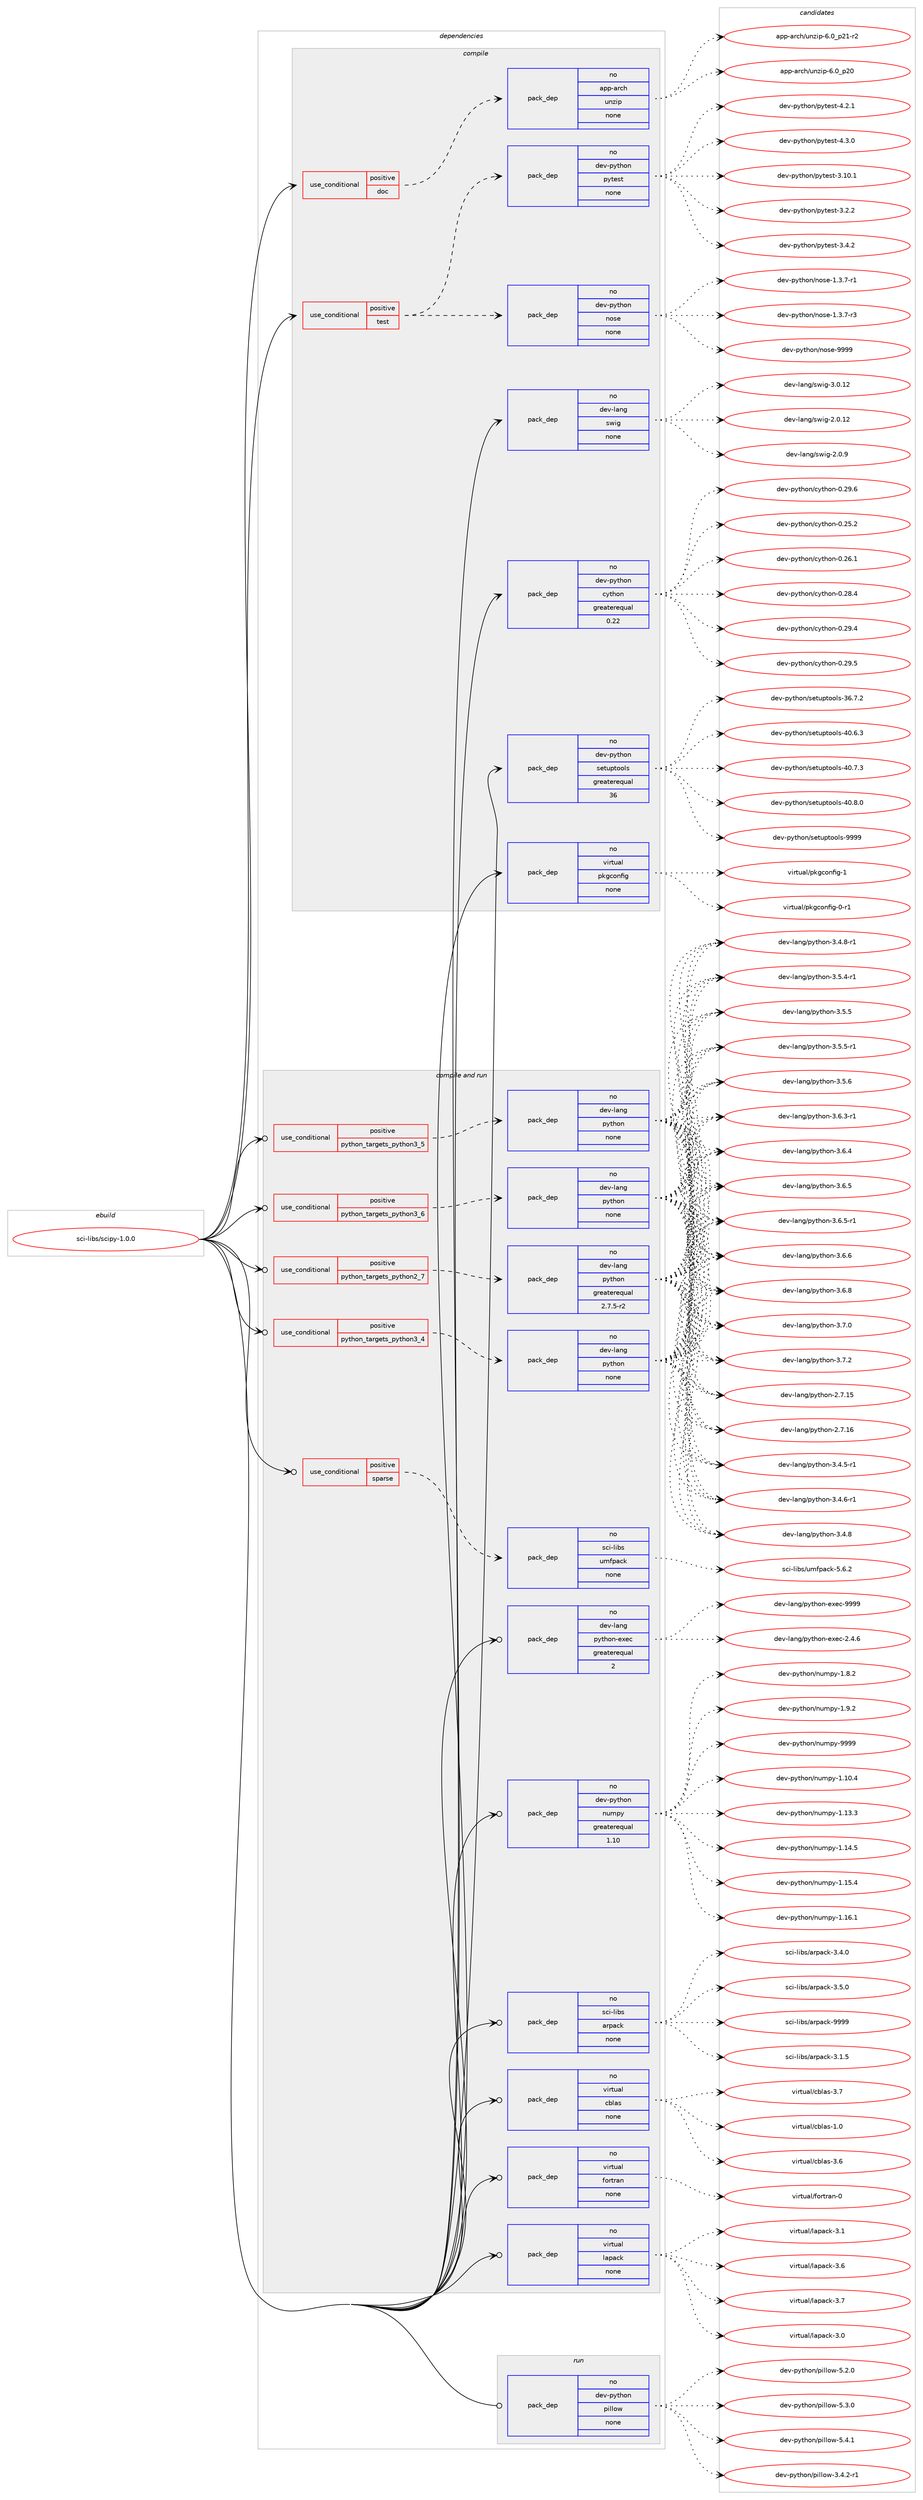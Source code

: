 digraph prolog {

# *************
# Graph options
# *************

newrank=true;
concentrate=true;
compound=true;
graph [rankdir=LR,fontname=Helvetica,fontsize=10,ranksep=1.5];#, ranksep=2.5, nodesep=0.2];
edge  [arrowhead=vee];
node  [fontname=Helvetica,fontsize=10];

# **********
# The ebuild
# **********

subgraph cluster_leftcol {
color=gray;
rank=same;
label=<<i>ebuild</i>>;
id [label="sci-libs/scipy-1.0.0", color=red, width=4, href="../sci-libs/scipy-1.0.0.svg"];
}

# ****************
# The dependencies
# ****************

subgraph cluster_midcol {
color=gray;
label=<<i>dependencies</i>>;
subgraph cluster_compile {
fillcolor="#eeeeee";
style=filled;
label=<<i>compile</i>>;
subgraph cond454087 {
dependency1696288 [label=<<TABLE BORDER="0" CELLBORDER="1" CELLSPACING="0" CELLPADDING="4"><TR><TD ROWSPAN="3" CELLPADDING="10">use_conditional</TD></TR><TR><TD>positive</TD></TR><TR><TD>doc</TD></TR></TABLE>>, shape=none, color=red];
subgraph pack1214393 {
dependency1696289 [label=<<TABLE BORDER="0" CELLBORDER="1" CELLSPACING="0" CELLPADDING="4" WIDTH="220"><TR><TD ROWSPAN="6" CELLPADDING="30">pack_dep</TD></TR><TR><TD WIDTH="110">no</TD></TR><TR><TD>app-arch</TD></TR><TR><TD>unzip</TD></TR><TR><TD>none</TD></TR><TR><TD></TD></TR></TABLE>>, shape=none, color=blue];
}
dependency1696288:e -> dependency1696289:w [weight=20,style="dashed",arrowhead="vee"];
}
id:e -> dependency1696288:w [weight=20,style="solid",arrowhead="vee"];
subgraph cond454088 {
dependency1696290 [label=<<TABLE BORDER="0" CELLBORDER="1" CELLSPACING="0" CELLPADDING="4"><TR><TD ROWSPAN="3" CELLPADDING="10">use_conditional</TD></TR><TR><TD>positive</TD></TR><TR><TD>test</TD></TR></TABLE>>, shape=none, color=red];
subgraph pack1214394 {
dependency1696291 [label=<<TABLE BORDER="0" CELLBORDER="1" CELLSPACING="0" CELLPADDING="4" WIDTH="220"><TR><TD ROWSPAN="6" CELLPADDING="30">pack_dep</TD></TR><TR><TD WIDTH="110">no</TD></TR><TR><TD>dev-python</TD></TR><TR><TD>nose</TD></TR><TR><TD>none</TD></TR><TR><TD></TD></TR></TABLE>>, shape=none, color=blue];
}
dependency1696290:e -> dependency1696291:w [weight=20,style="dashed",arrowhead="vee"];
subgraph pack1214395 {
dependency1696292 [label=<<TABLE BORDER="0" CELLBORDER="1" CELLSPACING="0" CELLPADDING="4" WIDTH="220"><TR><TD ROWSPAN="6" CELLPADDING="30">pack_dep</TD></TR><TR><TD WIDTH="110">no</TD></TR><TR><TD>dev-python</TD></TR><TR><TD>pytest</TD></TR><TR><TD>none</TD></TR><TR><TD></TD></TR></TABLE>>, shape=none, color=blue];
}
dependency1696290:e -> dependency1696292:w [weight=20,style="dashed",arrowhead="vee"];
}
id:e -> dependency1696290:w [weight=20,style="solid",arrowhead="vee"];
subgraph pack1214396 {
dependency1696293 [label=<<TABLE BORDER="0" CELLBORDER="1" CELLSPACING="0" CELLPADDING="4" WIDTH="220"><TR><TD ROWSPAN="6" CELLPADDING="30">pack_dep</TD></TR><TR><TD WIDTH="110">no</TD></TR><TR><TD>dev-lang</TD></TR><TR><TD>swig</TD></TR><TR><TD>none</TD></TR><TR><TD></TD></TR></TABLE>>, shape=none, color=blue];
}
id:e -> dependency1696293:w [weight=20,style="solid",arrowhead="vee"];
subgraph pack1214397 {
dependency1696294 [label=<<TABLE BORDER="0" CELLBORDER="1" CELLSPACING="0" CELLPADDING="4" WIDTH="220"><TR><TD ROWSPAN="6" CELLPADDING="30">pack_dep</TD></TR><TR><TD WIDTH="110">no</TD></TR><TR><TD>dev-python</TD></TR><TR><TD>cython</TD></TR><TR><TD>greaterequal</TD></TR><TR><TD>0.22</TD></TR></TABLE>>, shape=none, color=blue];
}
id:e -> dependency1696294:w [weight=20,style="solid",arrowhead="vee"];
subgraph pack1214398 {
dependency1696295 [label=<<TABLE BORDER="0" CELLBORDER="1" CELLSPACING="0" CELLPADDING="4" WIDTH="220"><TR><TD ROWSPAN="6" CELLPADDING="30">pack_dep</TD></TR><TR><TD WIDTH="110">no</TD></TR><TR><TD>dev-python</TD></TR><TR><TD>setuptools</TD></TR><TR><TD>greaterequal</TD></TR><TR><TD>36</TD></TR></TABLE>>, shape=none, color=blue];
}
id:e -> dependency1696295:w [weight=20,style="solid",arrowhead="vee"];
subgraph pack1214399 {
dependency1696296 [label=<<TABLE BORDER="0" CELLBORDER="1" CELLSPACING="0" CELLPADDING="4" WIDTH="220"><TR><TD ROWSPAN="6" CELLPADDING="30">pack_dep</TD></TR><TR><TD WIDTH="110">no</TD></TR><TR><TD>virtual</TD></TR><TR><TD>pkgconfig</TD></TR><TR><TD>none</TD></TR><TR><TD></TD></TR></TABLE>>, shape=none, color=blue];
}
id:e -> dependency1696296:w [weight=20,style="solid",arrowhead="vee"];
}
subgraph cluster_compileandrun {
fillcolor="#eeeeee";
style=filled;
label=<<i>compile and run</i>>;
subgraph cond454089 {
dependency1696297 [label=<<TABLE BORDER="0" CELLBORDER="1" CELLSPACING="0" CELLPADDING="4"><TR><TD ROWSPAN="3" CELLPADDING="10">use_conditional</TD></TR><TR><TD>positive</TD></TR><TR><TD>python_targets_python2_7</TD></TR></TABLE>>, shape=none, color=red];
subgraph pack1214400 {
dependency1696298 [label=<<TABLE BORDER="0" CELLBORDER="1" CELLSPACING="0" CELLPADDING="4" WIDTH="220"><TR><TD ROWSPAN="6" CELLPADDING="30">pack_dep</TD></TR><TR><TD WIDTH="110">no</TD></TR><TR><TD>dev-lang</TD></TR><TR><TD>python</TD></TR><TR><TD>greaterequal</TD></TR><TR><TD>2.7.5-r2</TD></TR></TABLE>>, shape=none, color=blue];
}
dependency1696297:e -> dependency1696298:w [weight=20,style="dashed",arrowhead="vee"];
}
id:e -> dependency1696297:w [weight=20,style="solid",arrowhead="odotvee"];
subgraph cond454090 {
dependency1696299 [label=<<TABLE BORDER="0" CELLBORDER="1" CELLSPACING="0" CELLPADDING="4"><TR><TD ROWSPAN="3" CELLPADDING="10">use_conditional</TD></TR><TR><TD>positive</TD></TR><TR><TD>python_targets_python3_4</TD></TR></TABLE>>, shape=none, color=red];
subgraph pack1214401 {
dependency1696300 [label=<<TABLE BORDER="0" CELLBORDER="1" CELLSPACING="0" CELLPADDING="4" WIDTH="220"><TR><TD ROWSPAN="6" CELLPADDING="30">pack_dep</TD></TR><TR><TD WIDTH="110">no</TD></TR><TR><TD>dev-lang</TD></TR><TR><TD>python</TD></TR><TR><TD>none</TD></TR><TR><TD></TD></TR></TABLE>>, shape=none, color=blue];
}
dependency1696299:e -> dependency1696300:w [weight=20,style="dashed",arrowhead="vee"];
}
id:e -> dependency1696299:w [weight=20,style="solid",arrowhead="odotvee"];
subgraph cond454091 {
dependency1696301 [label=<<TABLE BORDER="0" CELLBORDER="1" CELLSPACING="0" CELLPADDING="4"><TR><TD ROWSPAN="3" CELLPADDING="10">use_conditional</TD></TR><TR><TD>positive</TD></TR><TR><TD>python_targets_python3_5</TD></TR></TABLE>>, shape=none, color=red];
subgraph pack1214402 {
dependency1696302 [label=<<TABLE BORDER="0" CELLBORDER="1" CELLSPACING="0" CELLPADDING="4" WIDTH="220"><TR><TD ROWSPAN="6" CELLPADDING="30">pack_dep</TD></TR><TR><TD WIDTH="110">no</TD></TR><TR><TD>dev-lang</TD></TR><TR><TD>python</TD></TR><TR><TD>none</TD></TR><TR><TD></TD></TR></TABLE>>, shape=none, color=blue];
}
dependency1696301:e -> dependency1696302:w [weight=20,style="dashed",arrowhead="vee"];
}
id:e -> dependency1696301:w [weight=20,style="solid",arrowhead="odotvee"];
subgraph cond454092 {
dependency1696303 [label=<<TABLE BORDER="0" CELLBORDER="1" CELLSPACING="0" CELLPADDING="4"><TR><TD ROWSPAN="3" CELLPADDING="10">use_conditional</TD></TR><TR><TD>positive</TD></TR><TR><TD>python_targets_python3_6</TD></TR></TABLE>>, shape=none, color=red];
subgraph pack1214403 {
dependency1696304 [label=<<TABLE BORDER="0" CELLBORDER="1" CELLSPACING="0" CELLPADDING="4" WIDTH="220"><TR><TD ROWSPAN="6" CELLPADDING="30">pack_dep</TD></TR><TR><TD WIDTH="110">no</TD></TR><TR><TD>dev-lang</TD></TR><TR><TD>python</TD></TR><TR><TD>none</TD></TR><TR><TD></TD></TR></TABLE>>, shape=none, color=blue];
}
dependency1696303:e -> dependency1696304:w [weight=20,style="dashed",arrowhead="vee"];
}
id:e -> dependency1696303:w [weight=20,style="solid",arrowhead="odotvee"];
subgraph cond454093 {
dependency1696305 [label=<<TABLE BORDER="0" CELLBORDER="1" CELLSPACING="0" CELLPADDING="4"><TR><TD ROWSPAN="3" CELLPADDING="10">use_conditional</TD></TR><TR><TD>positive</TD></TR><TR><TD>sparse</TD></TR></TABLE>>, shape=none, color=red];
subgraph pack1214404 {
dependency1696306 [label=<<TABLE BORDER="0" CELLBORDER="1" CELLSPACING="0" CELLPADDING="4" WIDTH="220"><TR><TD ROWSPAN="6" CELLPADDING="30">pack_dep</TD></TR><TR><TD WIDTH="110">no</TD></TR><TR><TD>sci-libs</TD></TR><TR><TD>umfpack</TD></TR><TR><TD>none</TD></TR><TR><TD></TD></TR></TABLE>>, shape=none, color=blue];
}
dependency1696305:e -> dependency1696306:w [weight=20,style="dashed",arrowhead="vee"];
}
id:e -> dependency1696305:w [weight=20,style="solid",arrowhead="odotvee"];
subgraph pack1214405 {
dependency1696307 [label=<<TABLE BORDER="0" CELLBORDER="1" CELLSPACING="0" CELLPADDING="4" WIDTH="220"><TR><TD ROWSPAN="6" CELLPADDING="30">pack_dep</TD></TR><TR><TD WIDTH="110">no</TD></TR><TR><TD>dev-lang</TD></TR><TR><TD>python-exec</TD></TR><TR><TD>greaterequal</TD></TR><TR><TD>2</TD></TR></TABLE>>, shape=none, color=blue];
}
id:e -> dependency1696307:w [weight=20,style="solid",arrowhead="odotvee"];
subgraph pack1214406 {
dependency1696308 [label=<<TABLE BORDER="0" CELLBORDER="1" CELLSPACING="0" CELLPADDING="4" WIDTH="220"><TR><TD ROWSPAN="6" CELLPADDING="30">pack_dep</TD></TR><TR><TD WIDTH="110">no</TD></TR><TR><TD>dev-python</TD></TR><TR><TD>numpy</TD></TR><TR><TD>greaterequal</TD></TR><TR><TD>1.10</TD></TR></TABLE>>, shape=none, color=blue];
}
id:e -> dependency1696308:w [weight=20,style="solid",arrowhead="odotvee"];
subgraph pack1214407 {
dependency1696309 [label=<<TABLE BORDER="0" CELLBORDER="1" CELLSPACING="0" CELLPADDING="4" WIDTH="220"><TR><TD ROWSPAN="6" CELLPADDING="30">pack_dep</TD></TR><TR><TD WIDTH="110">no</TD></TR><TR><TD>sci-libs</TD></TR><TR><TD>arpack</TD></TR><TR><TD>none</TD></TR><TR><TD></TD></TR></TABLE>>, shape=none, color=blue];
}
id:e -> dependency1696309:w [weight=20,style="solid",arrowhead="odotvee"];
subgraph pack1214408 {
dependency1696310 [label=<<TABLE BORDER="0" CELLBORDER="1" CELLSPACING="0" CELLPADDING="4" WIDTH="220"><TR><TD ROWSPAN="6" CELLPADDING="30">pack_dep</TD></TR><TR><TD WIDTH="110">no</TD></TR><TR><TD>virtual</TD></TR><TR><TD>cblas</TD></TR><TR><TD>none</TD></TR><TR><TD></TD></TR></TABLE>>, shape=none, color=blue];
}
id:e -> dependency1696310:w [weight=20,style="solid",arrowhead="odotvee"];
subgraph pack1214409 {
dependency1696311 [label=<<TABLE BORDER="0" CELLBORDER="1" CELLSPACING="0" CELLPADDING="4" WIDTH="220"><TR><TD ROWSPAN="6" CELLPADDING="30">pack_dep</TD></TR><TR><TD WIDTH="110">no</TD></TR><TR><TD>virtual</TD></TR><TR><TD>fortran</TD></TR><TR><TD>none</TD></TR><TR><TD></TD></TR></TABLE>>, shape=none, color=blue];
}
id:e -> dependency1696311:w [weight=20,style="solid",arrowhead="odotvee"];
subgraph pack1214410 {
dependency1696312 [label=<<TABLE BORDER="0" CELLBORDER="1" CELLSPACING="0" CELLPADDING="4" WIDTH="220"><TR><TD ROWSPAN="6" CELLPADDING="30">pack_dep</TD></TR><TR><TD WIDTH="110">no</TD></TR><TR><TD>virtual</TD></TR><TR><TD>lapack</TD></TR><TR><TD>none</TD></TR><TR><TD></TD></TR></TABLE>>, shape=none, color=blue];
}
id:e -> dependency1696312:w [weight=20,style="solid",arrowhead="odotvee"];
}
subgraph cluster_run {
fillcolor="#eeeeee";
style=filled;
label=<<i>run</i>>;
subgraph pack1214411 {
dependency1696313 [label=<<TABLE BORDER="0" CELLBORDER="1" CELLSPACING="0" CELLPADDING="4" WIDTH="220"><TR><TD ROWSPAN="6" CELLPADDING="30">pack_dep</TD></TR><TR><TD WIDTH="110">no</TD></TR><TR><TD>dev-python</TD></TR><TR><TD>pillow</TD></TR><TR><TD>none</TD></TR><TR><TD></TD></TR></TABLE>>, shape=none, color=blue];
}
id:e -> dependency1696313:w [weight=20,style="solid",arrowhead="odot"];
}
}

# **************
# The candidates
# **************

subgraph cluster_choices {
rank=same;
color=gray;
label=<<i>candidates</i>>;

subgraph choice1214393 {
color=black;
nodesep=1;
choice971121124597114991044711711012210511245544648951125048 [label="app-arch/unzip-6.0_p20", color=red, width=4,href="../app-arch/unzip-6.0_p20.svg"];
choice9711211245971149910447117110122105112455446489511250494511450 [label="app-arch/unzip-6.0_p21-r2", color=red, width=4,href="../app-arch/unzip-6.0_p21-r2.svg"];
dependency1696289:e -> choice971121124597114991044711711012210511245544648951125048:w [style=dotted,weight="100"];
dependency1696289:e -> choice9711211245971149910447117110122105112455446489511250494511450:w [style=dotted,weight="100"];
}
subgraph choice1214394 {
color=black;
nodesep=1;
choice10010111845112121116104111110471101111151014549465146554511449 [label="dev-python/nose-1.3.7-r1", color=red, width=4,href="../dev-python/nose-1.3.7-r1.svg"];
choice10010111845112121116104111110471101111151014549465146554511451 [label="dev-python/nose-1.3.7-r3", color=red, width=4,href="../dev-python/nose-1.3.7-r3.svg"];
choice10010111845112121116104111110471101111151014557575757 [label="dev-python/nose-9999", color=red, width=4,href="../dev-python/nose-9999.svg"];
dependency1696291:e -> choice10010111845112121116104111110471101111151014549465146554511449:w [style=dotted,weight="100"];
dependency1696291:e -> choice10010111845112121116104111110471101111151014549465146554511451:w [style=dotted,weight="100"];
dependency1696291:e -> choice10010111845112121116104111110471101111151014557575757:w [style=dotted,weight="100"];
}
subgraph choice1214395 {
color=black;
nodesep=1;
choice100101118451121211161041111104711212111610111511645514649484649 [label="dev-python/pytest-3.10.1", color=red, width=4,href="../dev-python/pytest-3.10.1.svg"];
choice1001011184511212111610411111047112121116101115116455146504650 [label="dev-python/pytest-3.2.2", color=red, width=4,href="../dev-python/pytest-3.2.2.svg"];
choice1001011184511212111610411111047112121116101115116455146524650 [label="dev-python/pytest-3.4.2", color=red, width=4,href="../dev-python/pytest-3.4.2.svg"];
choice1001011184511212111610411111047112121116101115116455246504649 [label="dev-python/pytest-4.2.1", color=red, width=4,href="../dev-python/pytest-4.2.1.svg"];
choice1001011184511212111610411111047112121116101115116455246514648 [label="dev-python/pytest-4.3.0", color=red, width=4,href="../dev-python/pytest-4.3.0.svg"];
dependency1696292:e -> choice100101118451121211161041111104711212111610111511645514649484649:w [style=dotted,weight="100"];
dependency1696292:e -> choice1001011184511212111610411111047112121116101115116455146504650:w [style=dotted,weight="100"];
dependency1696292:e -> choice1001011184511212111610411111047112121116101115116455146524650:w [style=dotted,weight="100"];
dependency1696292:e -> choice1001011184511212111610411111047112121116101115116455246504649:w [style=dotted,weight="100"];
dependency1696292:e -> choice1001011184511212111610411111047112121116101115116455246514648:w [style=dotted,weight="100"];
}
subgraph choice1214396 {
color=black;
nodesep=1;
choice10010111845108971101034711511910510345504648464950 [label="dev-lang/swig-2.0.12", color=red, width=4,href="../dev-lang/swig-2.0.12.svg"];
choice100101118451089711010347115119105103455046484657 [label="dev-lang/swig-2.0.9", color=red, width=4,href="../dev-lang/swig-2.0.9.svg"];
choice10010111845108971101034711511910510345514648464950 [label="dev-lang/swig-3.0.12", color=red, width=4,href="../dev-lang/swig-3.0.12.svg"];
dependency1696293:e -> choice10010111845108971101034711511910510345504648464950:w [style=dotted,weight="100"];
dependency1696293:e -> choice100101118451089711010347115119105103455046484657:w [style=dotted,weight="100"];
dependency1696293:e -> choice10010111845108971101034711511910510345514648464950:w [style=dotted,weight="100"];
}
subgraph choice1214397 {
color=black;
nodesep=1;
choice10010111845112121116104111110479912111610411111045484650534650 [label="dev-python/cython-0.25.2", color=red, width=4,href="../dev-python/cython-0.25.2.svg"];
choice10010111845112121116104111110479912111610411111045484650544649 [label="dev-python/cython-0.26.1", color=red, width=4,href="../dev-python/cython-0.26.1.svg"];
choice10010111845112121116104111110479912111610411111045484650564652 [label="dev-python/cython-0.28.4", color=red, width=4,href="../dev-python/cython-0.28.4.svg"];
choice10010111845112121116104111110479912111610411111045484650574652 [label="dev-python/cython-0.29.4", color=red, width=4,href="../dev-python/cython-0.29.4.svg"];
choice10010111845112121116104111110479912111610411111045484650574653 [label="dev-python/cython-0.29.5", color=red, width=4,href="../dev-python/cython-0.29.5.svg"];
choice10010111845112121116104111110479912111610411111045484650574654 [label="dev-python/cython-0.29.6", color=red, width=4,href="../dev-python/cython-0.29.6.svg"];
dependency1696294:e -> choice10010111845112121116104111110479912111610411111045484650534650:w [style=dotted,weight="100"];
dependency1696294:e -> choice10010111845112121116104111110479912111610411111045484650544649:w [style=dotted,weight="100"];
dependency1696294:e -> choice10010111845112121116104111110479912111610411111045484650564652:w [style=dotted,weight="100"];
dependency1696294:e -> choice10010111845112121116104111110479912111610411111045484650574652:w [style=dotted,weight="100"];
dependency1696294:e -> choice10010111845112121116104111110479912111610411111045484650574653:w [style=dotted,weight="100"];
dependency1696294:e -> choice10010111845112121116104111110479912111610411111045484650574654:w [style=dotted,weight="100"];
}
subgraph choice1214398 {
color=black;
nodesep=1;
choice100101118451121211161041111104711510111611711211611111110811545515446554650 [label="dev-python/setuptools-36.7.2", color=red, width=4,href="../dev-python/setuptools-36.7.2.svg"];
choice100101118451121211161041111104711510111611711211611111110811545524846544651 [label="dev-python/setuptools-40.6.3", color=red, width=4,href="../dev-python/setuptools-40.6.3.svg"];
choice100101118451121211161041111104711510111611711211611111110811545524846554651 [label="dev-python/setuptools-40.7.3", color=red, width=4,href="../dev-python/setuptools-40.7.3.svg"];
choice100101118451121211161041111104711510111611711211611111110811545524846564648 [label="dev-python/setuptools-40.8.0", color=red, width=4,href="../dev-python/setuptools-40.8.0.svg"];
choice10010111845112121116104111110471151011161171121161111111081154557575757 [label="dev-python/setuptools-9999", color=red, width=4,href="../dev-python/setuptools-9999.svg"];
dependency1696295:e -> choice100101118451121211161041111104711510111611711211611111110811545515446554650:w [style=dotted,weight="100"];
dependency1696295:e -> choice100101118451121211161041111104711510111611711211611111110811545524846544651:w [style=dotted,weight="100"];
dependency1696295:e -> choice100101118451121211161041111104711510111611711211611111110811545524846554651:w [style=dotted,weight="100"];
dependency1696295:e -> choice100101118451121211161041111104711510111611711211611111110811545524846564648:w [style=dotted,weight="100"];
dependency1696295:e -> choice10010111845112121116104111110471151011161171121161111111081154557575757:w [style=dotted,weight="100"];
}
subgraph choice1214399 {
color=black;
nodesep=1;
choice11810511411611797108471121071039911111010210510345484511449 [label="virtual/pkgconfig-0-r1", color=red, width=4,href="../virtual/pkgconfig-0-r1.svg"];
choice1181051141161179710847112107103991111101021051034549 [label="virtual/pkgconfig-1", color=red, width=4,href="../virtual/pkgconfig-1.svg"];
dependency1696296:e -> choice11810511411611797108471121071039911111010210510345484511449:w [style=dotted,weight="100"];
dependency1696296:e -> choice1181051141161179710847112107103991111101021051034549:w [style=dotted,weight="100"];
}
subgraph choice1214400 {
color=black;
nodesep=1;
choice10010111845108971101034711212111610411111045504655464953 [label="dev-lang/python-2.7.15", color=red, width=4,href="../dev-lang/python-2.7.15.svg"];
choice10010111845108971101034711212111610411111045504655464954 [label="dev-lang/python-2.7.16", color=red, width=4,href="../dev-lang/python-2.7.16.svg"];
choice1001011184510897110103471121211161041111104551465246534511449 [label="dev-lang/python-3.4.5-r1", color=red, width=4,href="../dev-lang/python-3.4.5-r1.svg"];
choice1001011184510897110103471121211161041111104551465246544511449 [label="dev-lang/python-3.4.6-r1", color=red, width=4,href="../dev-lang/python-3.4.6-r1.svg"];
choice100101118451089711010347112121116104111110455146524656 [label="dev-lang/python-3.4.8", color=red, width=4,href="../dev-lang/python-3.4.8.svg"];
choice1001011184510897110103471121211161041111104551465246564511449 [label="dev-lang/python-3.4.8-r1", color=red, width=4,href="../dev-lang/python-3.4.8-r1.svg"];
choice1001011184510897110103471121211161041111104551465346524511449 [label="dev-lang/python-3.5.4-r1", color=red, width=4,href="../dev-lang/python-3.5.4-r1.svg"];
choice100101118451089711010347112121116104111110455146534653 [label="dev-lang/python-3.5.5", color=red, width=4,href="../dev-lang/python-3.5.5.svg"];
choice1001011184510897110103471121211161041111104551465346534511449 [label="dev-lang/python-3.5.5-r1", color=red, width=4,href="../dev-lang/python-3.5.5-r1.svg"];
choice100101118451089711010347112121116104111110455146534654 [label="dev-lang/python-3.5.6", color=red, width=4,href="../dev-lang/python-3.5.6.svg"];
choice1001011184510897110103471121211161041111104551465446514511449 [label="dev-lang/python-3.6.3-r1", color=red, width=4,href="../dev-lang/python-3.6.3-r1.svg"];
choice100101118451089711010347112121116104111110455146544652 [label="dev-lang/python-3.6.4", color=red, width=4,href="../dev-lang/python-3.6.4.svg"];
choice100101118451089711010347112121116104111110455146544653 [label="dev-lang/python-3.6.5", color=red, width=4,href="../dev-lang/python-3.6.5.svg"];
choice1001011184510897110103471121211161041111104551465446534511449 [label="dev-lang/python-3.6.5-r1", color=red, width=4,href="../dev-lang/python-3.6.5-r1.svg"];
choice100101118451089711010347112121116104111110455146544654 [label="dev-lang/python-3.6.6", color=red, width=4,href="../dev-lang/python-3.6.6.svg"];
choice100101118451089711010347112121116104111110455146544656 [label="dev-lang/python-3.6.8", color=red, width=4,href="../dev-lang/python-3.6.8.svg"];
choice100101118451089711010347112121116104111110455146554648 [label="dev-lang/python-3.7.0", color=red, width=4,href="../dev-lang/python-3.7.0.svg"];
choice100101118451089711010347112121116104111110455146554650 [label="dev-lang/python-3.7.2", color=red, width=4,href="../dev-lang/python-3.7.2.svg"];
dependency1696298:e -> choice10010111845108971101034711212111610411111045504655464953:w [style=dotted,weight="100"];
dependency1696298:e -> choice10010111845108971101034711212111610411111045504655464954:w [style=dotted,weight="100"];
dependency1696298:e -> choice1001011184510897110103471121211161041111104551465246534511449:w [style=dotted,weight="100"];
dependency1696298:e -> choice1001011184510897110103471121211161041111104551465246544511449:w [style=dotted,weight="100"];
dependency1696298:e -> choice100101118451089711010347112121116104111110455146524656:w [style=dotted,weight="100"];
dependency1696298:e -> choice1001011184510897110103471121211161041111104551465246564511449:w [style=dotted,weight="100"];
dependency1696298:e -> choice1001011184510897110103471121211161041111104551465346524511449:w [style=dotted,weight="100"];
dependency1696298:e -> choice100101118451089711010347112121116104111110455146534653:w [style=dotted,weight="100"];
dependency1696298:e -> choice1001011184510897110103471121211161041111104551465346534511449:w [style=dotted,weight="100"];
dependency1696298:e -> choice100101118451089711010347112121116104111110455146534654:w [style=dotted,weight="100"];
dependency1696298:e -> choice1001011184510897110103471121211161041111104551465446514511449:w [style=dotted,weight="100"];
dependency1696298:e -> choice100101118451089711010347112121116104111110455146544652:w [style=dotted,weight="100"];
dependency1696298:e -> choice100101118451089711010347112121116104111110455146544653:w [style=dotted,weight="100"];
dependency1696298:e -> choice1001011184510897110103471121211161041111104551465446534511449:w [style=dotted,weight="100"];
dependency1696298:e -> choice100101118451089711010347112121116104111110455146544654:w [style=dotted,weight="100"];
dependency1696298:e -> choice100101118451089711010347112121116104111110455146544656:w [style=dotted,weight="100"];
dependency1696298:e -> choice100101118451089711010347112121116104111110455146554648:w [style=dotted,weight="100"];
dependency1696298:e -> choice100101118451089711010347112121116104111110455146554650:w [style=dotted,weight="100"];
}
subgraph choice1214401 {
color=black;
nodesep=1;
choice10010111845108971101034711212111610411111045504655464953 [label="dev-lang/python-2.7.15", color=red, width=4,href="../dev-lang/python-2.7.15.svg"];
choice10010111845108971101034711212111610411111045504655464954 [label="dev-lang/python-2.7.16", color=red, width=4,href="../dev-lang/python-2.7.16.svg"];
choice1001011184510897110103471121211161041111104551465246534511449 [label="dev-lang/python-3.4.5-r1", color=red, width=4,href="../dev-lang/python-3.4.5-r1.svg"];
choice1001011184510897110103471121211161041111104551465246544511449 [label="dev-lang/python-3.4.6-r1", color=red, width=4,href="../dev-lang/python-3.4.6-r1.svg"];
choice100101118451089711010347112121116104111110455146524656 [label="dev-lang/python-3.4.8", color=red, width=4,href="../dev-lang/python-3.4.8.svg"];
choice1001011184510897110103471121211161041111104551465246564511449 [label="dev-lang/python-3.4.8-r1", color=red, width=4,href="../dev-lang/python-3.4.8-r1.svg"];
choice1001011184510897110103471121211161041111104551465346524511449 [label="dev-lang/python-3.5.4-r1", color=red, width=4,href="../dev-lang/python-3.5.4-r1.svg"];
choice100101118451089711010347112121116104111110455146534653 [label="dev-lang/python-3.5.5", color=red, width=4,href="../dev-lang/python-3.5.5.svg"];
choice1001011184510897110103471121211161041111104551465346534511449 [label="dev-lang/python-3.5.5-r1", color=red, width=4,href="../dev-lang/python-3.5.5-r1.svg"];
choice100101118451089711010347112121116104111110455146534654 [label="dev-lang/python-3.5.6", color=red, width=4,href="../dev-lang/python-3.5.6.svg"];
choice1001011184510897110103471121211161041111104551465446514511449 [label="dev-lang/python-3.6.3-r1", color=red, width=4,href="../dev-lang/python-3.6.3-r1.svg"];
choice100101118451089711010347112121116104111110455146544652 [label="dev-lang/python-3.6.4", color=red, width=4,href="../dev-lang/python-3.6.4.svg"];
choice100101118451089711010347112121116104111110455146544653 [label="dev-lang/python-3.6.5", color=red, width=4,href="../dev-lang/python-3.6.5.svg"];
choice1001011184510897110103471121211161041111104551465446534511449 [label="dev-lang/python-3.6.5-r1", color=red, width=4,href="../dev-lang/python-3.6.5-r1.svg"];
choice100101118451089711010347112121116104111110455146544654 [label="dev-lang/python-3.6.6", color=red, width=4,href="../dev-lang/python-3.6.6.svg"];
choice100101118451089711010347112121116104111110455146544656 [label="dev-lang/python-3.6.8", color=red, width=4,href="../dev-lang/python-3.6.8.svg"];
choice100101118451089711010347112121116104111110455146554648 [label="dev-lang/python-3.7.0", color=red, width=4,href="../dev-lang/python-3.7.0.svg"];
choice100101118451089711010347112121116104111110455146554650 [label="dev-lang/python-3.7.2", color=red, width=4,href="../dev-lang/python-3.7.2.svg"];
dependency1696300:e -> choice10010111845108971101034711212111610411111045504655464953:w [style=dotted,weight="100"];
dependency1696300:e -> choice10010111845108971101034711212111610411111045504655464954:w [style=dotted,weight="100"];
dependency1696300:e -> choice1001011184510897110103471121211161041111104551465246534511449:w [style=dotted,weight="100"];
dependency1696300:e -> choice1001011184510897110103471121211161041111104551465246544511449:w [style=dotted,weight="100"];
dependency1696300:e -> choice100101118451089711010347112121116104111110455146524656:w [style=dotted,weight="100"];
dependency1696300:e -> choice1001011184510897110103471121211161041111104551465246564511449:w [style=dotted,weight="100"];
dependency1696300:e -> choice1001011184510897110103471121211161041111104551465346524511449:w [style=dotted,weight="100"];
dependency1696300:e -> choice100101118451089711010347112121116104111110455146534653:w [style=dotted,weight="100"];
dependency1696300:e -> choice1001011184510897110103471121211161041111104551465346534511449:w [style=dotted,weight="100"];
dependency1696300:e -> choice100101118451089711010347112121116104111110455146534654:w [style=dotted,weight="100"];
dependency1696300:e -> choice1001011184510897110103471121211161041111104551465446514511449:w [style=dotted,weight="100"];
dependency1696300:e -> choice100101118451089711010347112121116104111110455146544652:w [style=dotted,weight="100"];
dependency1696300:e -> choice100101118451089711010347112121116104111110455146544653:w [style=dotted,weight="100"];
dependency1696300:e -> choice1001011184510897110103471121211161041111104551465446534511449:w [style=dotted,weight="100"];
dependency1696300:e -> choice100101118451089711010347112121116104111110455146544654:w [style=dotted,weight="100"];
dependency1696300:e -> choice100101118451089711010347112121116104111110455146544656:w [style=dotted,weight="100"];
dependency1696300:e -> choice100101118451089711010347112121116104111110455146554648:w [style=dotted,weight="100"];
dependency1696300:e -> choice100101118451089711010347112121116104111110455146554650:w [style=dotted,weight="100"];
}
subgraph choice1214402 {
color=black;
nodesep=1;
choice10010111845108971101034711212111610411111045504655464953 [label="dev-lang/python-2.7.15", color=red, width=4,href="../dev-lang/python-2.7.15.svg"];
choice10010111845108971101034711212111610411111045504655464954 [label="dev-lang/python-2.7.16", color=red, width=4,href="../dev-lang/python-2.7.16.svg"];
choice1001011184510897110103471121211161041111104551465246534511449 [label="dev-lang/python-3.4.5-r1", color=red, width=4,href="../dev-lang/python-3.4.5-r1.svg"];
choice1001011184510897110103471121211161041111104551465246544511449 [label="dev-lang/python-3.4.6-r1", color=red, width=4,href="../dev-lang/python-3.4.6-r1.svg"];
choice100101118451089711010347112121116104111110455146524656 [label="dev-lang/python-3.4.8", color=red, width=4,href="../dev-lang/python-3.4.8.svg"];
choice1001011184510897110103471121211161041111104551465246564511449 [label="dev-lang/python-3.4.8-r1", color=red, width=4,href="../dev-lang/python-3.4.8-r1.svg"];
choice1001011184510897110103471121211161041111104551465346524511449 [label="dev-lang/python-3.5.4-r1", color=red, width=4,href="../dev-lang/python-3.5.4-r1.svg"];
choice100101118451089711010347112121116104111110455146534653 [label="dev-lang/python-3.5.5", color=red, width=4,href="../dev-lang/python-3.5.5.svg"];
choice1001011184510897110103471121211161041111104551465346534511449 [label="dev-lang/python-3.5.5-r1", color=red, width=4,href="../dev-lang/python-3.5.5-r1.svg"];
choice100101118451089711010347112121116104111110455146534654 [label="dev-lang/python-3.5.6", color=red, width=4,href="../dev-lang/python-3.5.6.svg"];
choice1001011184510897110103471121211161041111104551465446514511449 [label="dev-lang/python-3.6.3-r1", color=red, width=4,href="../dev-lang/python-3.6.3-r1.svg"];
choice100101118451089711010347112121116104111110455146544652 [label="dev-lang/python-3.6.4", color=red, width=4,href="../dev-lang/python-3.6.4.svg"];
choice100101118451089711010347112121116104111110455146544653 [label="dev-lang/python-3.6.5", color=red, width=4,href="../dev-lang/python-3.6.5.svg"];
choice1001011184510897110103471121211161041111104551465446534511449 [label="dev-lang/python-3.6.5-r1", color=red, width=4,href="../dev-lang/python-3.6.5-r1.svg"];
choice100101118451089711010347112121116104111110455146544654 [label="dev-lang/python-3.6.6", color=red, width=4,href="../dev-lang/python-3.6.6.svg"];
choice100101118451089711010347112121116104111110455146544656 [label="dev-lang/python-3.6.8", color=red, width=4,href="../dev-lang/python-3.6.8.svg"];
choice100101118451089711010347112121116104111110455146554648 [label="dev-lang/python-3.7.0", color=red, width=4,href="../dev-lang/python-3.7.0.svg"];
choice100101118451089711010347112121116104111110455146554650 [label="dev-lang/python-3.7.2", color=red, width=4,href="../dev-lang/python-3.7.2.svg"];
dependency1696302:e -> choice10010111845108971101034711212111610411111045504655464953:w [style=dotted,weight="100"];
dependency1696302:e -> choice10010111845108971101034711212111610411111045504655464954:w [style=dotted,weight="100"];
dependency1696302:e -> choice1001011184510897110103471121211161041111104551465246534511449:w [style=dotted,weight="100"];
dependency1696302:e -> choice1001011184510897110103471121211161041111104551465246544511449:w [style=dotted,weight="100"];
dependency1696302:e -> choice100101118451089711010347112121116104111110455146524656:w [style=dotted,weight="100"];
dependency1696302:e -> choice1001011184510897110103471121211161041111104551465246564511449:w [style=dotted,weight="100"];
dependency1696302:e -> choice1001011184510897110103471121211161041111104551465346524511449:w [style=dotted,weight="100"];
dependency1696302:e -> choice100101118451089711010347112121116104111110455146534653:w [style=dotted,weight="100"];
dependency1696302:e -> choice1001011184510897110103471121211161041111104551465346534511449:w [style=dotted,weight="100"];
dependency1696302:e -> choice100101118451089711010347112121116104111110455146534654:w [style=dotted,weight="100"];
dependency1696302:e -> choice1001011184510897110103471121211161041111104551465446514511449:w [style=dotted,weight="100"];
dependency1696302:e -> choice100101118451089711010347112121116104111110455146544652:w [style=dotted,weight="100"];
dependency1696302:e -> choice100101118451089711010347112121116104111110455146544653:w [style=dotted,weight="100"];
dependency1696302:e -> choice1001011184510897110103471121211161041111104551465446534511449:w [style=dotted,weight="100"];
dependency1696302:e -> choice100101118451089711010347112121116104111110455146544654:w [style=dotted,weight="100"];
dependency1696302:e -> choice100101118451089711010347112121116104111110455146544656:w [style=dotted,weight="100"];
dependency1696302:e -> choice100101118451089711010347112121116104111110455146554648:w [style=dotted,weight="100"];
dependency1696302:e -> choice100101118451089711010347112121116104111110455146554650:w [style=dotted,weight="100"];
}
subgraph choice1214403 {
color=black;
nodesep=1;
choice10010111845108971101034711212111610411111045504655464953 [label="dev-lang/python-2.7.15", color=red, width=4,href="../dev-lang/python-2.7.15.svg"];
choice10010111845108971101034711212111610411111045504655464954 [label="dev-lang/python-2.7.16", color=red, width=4,href="../dev-lang/python-2.7.16.svg"];
choice1001011184510897110103471121211161041111104551465246534511449 [label="dev-lang/python-3.4.5-r1", color=red, width=4,href="../dev-lang/python-3.4.5-r1.svg"];
choice1001011184510897110103471121211161041111104551465246544511449 [label="dev-lang/python-3.4.6-r1", color=red, width=4,href="../dev-lang/python-3.4.6-r1.svg"];
choice100101118451089711010347112121116104111110455146524656 [label="dev-lang/python-3.4.8", color=red, width=4,href="../dev-lang/python-3.4.8.svg"];
choice1001011184510897110103471121211161041111104551465246564511449 [label="dev-lang/python-3.4.8-r1", color=red, width=4,href="../dev-lang/python-3.4.8-r1.svg"];
choice1001011184510897110103471121211161041111104551465346524511449 [label="dev-lang/python-3.5.4-r1", color=red, width=4,href="../dev-lang/python-3.5.4-r1.svg"];
choice100101118451089711010347112121116104111110455146534653 [label="dev-lang/python-3.5.5", color=red, width=4,href="../dev-lang/python-3.5.5.svg"];
choice1001011184510897110103471121211161041111104551465346534511449 [label="dev-lang/python-3.5.5-r1", color=red, width=4,href="../dev-lang/python-3.5.5-r1.svg"];
choice100101118451089711010347112121116104111110455146534654 [label="dev-lang/python-3.5.6", color=red, width=4,href="../dev-lang/python-3.5.6.svg"];
choice1001011184510897110103471121211161041111104551465446514511449 [label="dev-lang/python-3.6.3-r1", color=red, width=4,href="../dev-lang/python-3.6.3-r1.svg"];
choice100101118451089711010347112121116104111110455146544652 [label="dev-lang/python-3.6.4", color=red, width=4,href="../dev-lang/python-3.6.4.svg"];
choice100101118451089711010347112121116104111110455146544653 [label="dev-lang/python-3.6.5", color=red, width=4,href="../dev-lang/python-3.6.5.svg"];
choice1001011184510897110103471121211161041111104551465446534511449 [label="dev-lang/python-3.6.5-r1", color=red, width=4,href="../dev-lang/python-3.6.5-r1.svg"];
choice100101118451089711010347112121116104111110455146544654 [label="dev-lang/python-3.6.6", color=red, width=4,href="../dev-lang/python-3.6.6.svg"];
choice100101118451089711010347112121116104111110455146544656 [label="dev-lang/python-3.6.8", color=red, width=4,href="../dev-lang/python-3.6.8.svg"];
choice100101118451089711010347112121116104111110455146554648 [label="dev-lang/python-3.7.0", color=red, width=4,href="../dev-lang/python-3.7.0.svg"];
choice100101118451089711010347112121116104111110455146554650 [label="dev-lang/python-3.7.2", color=red, width=4,href="../dev-lang/python-3.7.2.svg"];
dependency1696304:e -> choice10010111845108971101034711212111610411111045504655464953:w [style=dotted,weight="100"];
dependency1696304:e -> choice10010111845108971101034711212111610411111045504655464954:w [style=dotted,weight="100"];
dependency1696304:e -> choice1001011184510897110103471121211161041111104551465246534511449:w [style=dotted,weight="100"];
dependency1696304:e -> choice1001011184510897110103471121211161041111104551465246544511449:w [style=dotted,weight="100"];
dependency1696304:e -> choice100101118451089711010347112121116104111110455146524656:w [style=dotted,weight="100"];
dependency1696304:e -> choice1001011184510897110103471121211161041111104551465246564511449:w [style=dotted,weight="100"];
dependency1696304:e -> choice1001011184510897110103471121211161041111104551465346524511449:w [style=dotted,weight="100"];
dependency1696304:e -> choice100101118451089711010347112121116104111110455146534653:w [style=dotted,weight="100"];
dependency1696304:e -> choice1001011184510897110103471121211161041111104551465346534511449:w [style=dotted,weight="100"];
dependency1696304:e -> choice100101118451089711010347112121116104111110455146534654:w [style=dotted,weight="100"];
dependency1696304:e -> choice1001011184510897110103471121211161041111104551465446514511449:w [style=dotted,weight="100"];
dependency1696304:e -> choice100101118451089711010347112121116104111110455146544652:w [style=dotted,weight="100"];
dependency1696304:e -> choice100101118451089711010347112121116104111110455146544653:w [style=dotted,weight="100"];
dependency1696304:e -> choice1001011184510897110103471121211161041111104551465446534511449:w [style=dotted,weight="100"];
dependency1696304:e -> choice100101118451089711010347112121116104111110455146544654:w [style=dotted,weight="100"];
dependency1696304:e -> choice100101118451089711010347112121116104111110455146544656:w [style=dotted,weight="100"];
dependency1696304:e -> choice100101118451089711010347112121116104111110455146554648:w [style=dotted,weight="100"];
dependency1696304:e -> choice100101118451089711010347112121116104111110455146554650:w [style=dotted,weight="100"];
}
subgraph choice1214404 {
color=black;
nodesep=1;
choice115991054510810598115471171091021129799107455346544650 [label="sci-libs/umfpack-5.6.2", color=red, width=4,href="../sci-libs/umfpack-5.6.2.svg"];
dependency1696306:e -> choice115991054510810598115471171091021129799107455346544650:w [style=dotted,weight="100"];
}
subgraph choice1214405 {
color=black;
nodesep=1;
choice1001011184510897110103471121211161041111104510112010199455046524654 [label="dev-lang/python-exec-2.4.6", color=red, width=4,href="../dev-lang/python-exec-2.4.6.svg"];
choice10010111845108971101034711212111610411111045101120101994557575757 [label="dev-lang/python-exec-9999", color=red, width=4,href="../dev-lang/python-exec-9999.svg"];
dependency1696307:e -> choice1001011184510897110103471121211161041111104510112010199455046524654:w [style=dotted,weight="100"];
dependency1696307:e -> choice10010111845108971101034711212111610411111045101120101994557575757:w [style=dotted,weight="100"];
}
subgraph choice1214406 {
color=black;
nodesep=1;
choice100101118451121211161041111104711011710911212145494649484652 [label="dev-python/numpy-1.10.4", color=red, width=4,href="../dev-python/numpy-1.10.4.svg"];
choice100101118451121211161041111104711011710911212145494649514651 [label="dev-python/numpy-1.13.3", color=red, width=4,href="../dev-python/numpy-1.13.3.svg"];
choice100101118451121211161041111104711011710911212145494649524653 [label="dev-python/numpy-1.14.5", color=red, width=4,href="../dev-python/numpy-1.14.5.svg"];
choice100101118451121211161041111104711011710911212145494649534652 [label="dev-python/numpy-1.15.4", color=red, width=4,href="../dev-python/numpy-1.15.4.svg"];
choice100101118451121211161041111104711011710911212145494649544649 [label="dev-python/numpy-1.16.1", color=red, width=4,href="../dev-python/numpy-1.16.1.svg"];
choice1001011184511212111610411111047110117109112121454946564650 [label="dev-python/numpy-1.8.2", color=red, width=4,href="../dev-python/numpy-1.8.2.svg"];
choice1001011184511212111610411111047110117109112121454946574650 [label="dev-python/numpy-1.9.2", color=red, width=4,href="../dev-python/numpy-1.9.2.svg"];
choice10010111845112121116104111110471101171091121214557575757 [label="dev-python/numpy-9999", color=red, width=4,href="../dev-python/numpy-9999.svg"];
dependency1696308:e -> choice100101118451121211161041111104711011710911212145494649484652:w [style=dotted,weight="100"];
dependency1696308:e -> choice100101118451121211161041111104711011710911212145494649514651:w [style=dotted,weight="100"];
dependency1696308:e -> choice100101118451121211161041111104711011710911212145494649524653:w [style=dotted,weight="100"];
dependency1696308:e -> choice100101118451121211161041111104711011710911212145494649534652:w [style=dotted,weight="100"];
dependency1696308:e -> choice100101118451121211161041111104711011710911212145494649544649:w [style=dotted,weight="100"];
dependency1696308:e -> choice1001011184511212111610411111047110117109112121454946564650:w [style=dotted,weight="100"];
dependency1696308:e -> choice1001011184511212111610411111047110117109112121454946574650:w [style=dotted,weight="100"];
dependency1696308:e -> choice10010111845112121116104111110471101171091121214557575757:w [style=dotted,weight="100"];
}
subgraph choice1214407 {
color=black;
nodesep=1;
choice11599105451081059811547971141129799107455146494653 [label="sci-libs/arpack-3.1.5", color=red, width=4,href="../sci-libs/arpack-3.1.5.svg"];
choice11599105451081059811547971141129799107455146524648 [label="sci-libs/arpack-3.4.0", color=red, width=4,href="../sci-libs/arpack-3.4.0.svg"];
choice11599105451081059811547971141129799107455146534648 [label="sci-libs/arpack-3.5.0", color=red, width=4,href="../sci-libs/arpack-3.5.0.svg"];
choice115991054510810598115479711411297991074557575757 [label="sci-libs/arpack-9999", color=red, width=4,href="../sci-libs/arpack-9999.svg"];
dependency1696309:e -> choice11599105451081059811547971141129799107455146494653:w [style=dotted,weight="100"];
dependency1696309:e -> choice11599105451081059811547971141129799107455146524648:w [style=dotted,weight="100"];
dependency1696309:e -> choice11599105451081059811547971141129799107455146534648:w [style=dotted,weight="100"];
dependency1696309:e -> choice115991054510810598115479711411297991074557575757:w [style=dotted,weight="100"];
}
subgraph choice1214408 {
color=black;
nodesep=1;
choice118105114116117971084799981089711545494648 [label="virtual/cblas-1.0", color=red, width=4,href="../virtual/cblas-1.0.svg"];
choice118105114116117971084799981089711545514654 [label="virtual/cblas-3.6", color=red, width=4,href="../virtual/cblas-3.6.svg"];
choice118105114116117971084799981089711545514655 [label="virtual/cblas-3.7", color=red, width=4,href="../virtual/cblas-3.7.svg"];
dependency1696310:e -> choice118105114116117971084799981089711545494648:w [style=dotted,weight="100"];
dependency1696310:e -> choice118105114116117971084799981089711545514654:w [style=dotted,weight="100"];
dependency1696310:e -> choice118105114116117971084799981089711545514655:w [style=dotted,weight="100"];
}
subgraph choice1214409 {
color=black;
nodesep=1;
choice1181051141161179710847102111114116114971104548 [label="virtual/fortran-0", color=red, width=4,href="../virtual/fortran-0.svg"];
dependency1696311:e -> choice1181051141161179710847102111114116114971104548:w [style=dotted,weight="100"];
}
subgraph choice1214410 {
color=black;
nodesep=1;
choice118105114116117971084710897112979910745514648 [label="virtual/lapack-3.0", color=red, width=4,href="../virtual/lapack-3.0.svg"];
choice118105114116117971084710897112979910745514649 [label="virtual/lapack-3.1", color=red, width=4,href="../virtual/lapack-3.1.svg"];
choice118105114116117971084710897112979910745514654 [label="virtual/lapack-3.6", color=red, width=4,href="../virtual/lapack-3.6.svg"];
choice118105114116117971084710897112979910745514655 [label="virtual/lapack-3.7", color=red, width=4,href="../virtual/lapack-3.7.svg"];
dependency1696312:e -> choice118105114116117971084710897112979910745514648:w [style=dotted,weight="100"];
dependency1696312:e -> choice118105114116117971084710897112979910745514649:w [style=dotted,weight="100"];
dependency1696312:e -> choice118105114116117971084710897112979910745514654:w [style=dotted,weight="100"];
dependency1696312:e -> choice118105114116117971084710897112979910745514655:w [style=dotted,weight="100"];
}
subgraph choice1214411 {
color=black;
nodesep=1;
choice10010111845112121116104111110471121051081081111194551465246504511449 [label="dev-python/pillow-3.4.2-r1", color=red, width=4,href="../dev-python/pillow-3.4.2-r1.svg"];
choice1001011184511212111610411111047112105108108111119455346504648 [label="dev-python/pillow-5.2.0", color=red, width=4,href="../dev-python/pillow-5.2.0.svg"];
choice1001011184511212111610411111047112105108108111119455346514648 [label="dev-python/pillow-5.3.0", color=red, width=4,href="../dev-python/pillow-5.3.0.svg"];
choice1001011184511212111610411111047112105108108111119455346524649 [label="dev-python/pillow-5.4.1", color=red, width=4,href="../dev-python/pillow-5.4.1.svg"];
dependency1696313:e -> choice10010111845112121116104111110471121051081081111194551465246504511449:w [style=dotted,weight="100"];
dependency1696313:e -> choice1001011184511212111610411111047112105108108111119455346504648:w [style=dotted,weight="100"];
dependency1696313:e -> choice1001011184511212111610411111047112105108108111119455346514648:w [style=dotted,weight="100"];
dependency1696313:e -> choice1001011184511212111610411111047112105108108111119455346524649:w [style=dotted,weight="100"];
}
}

}
